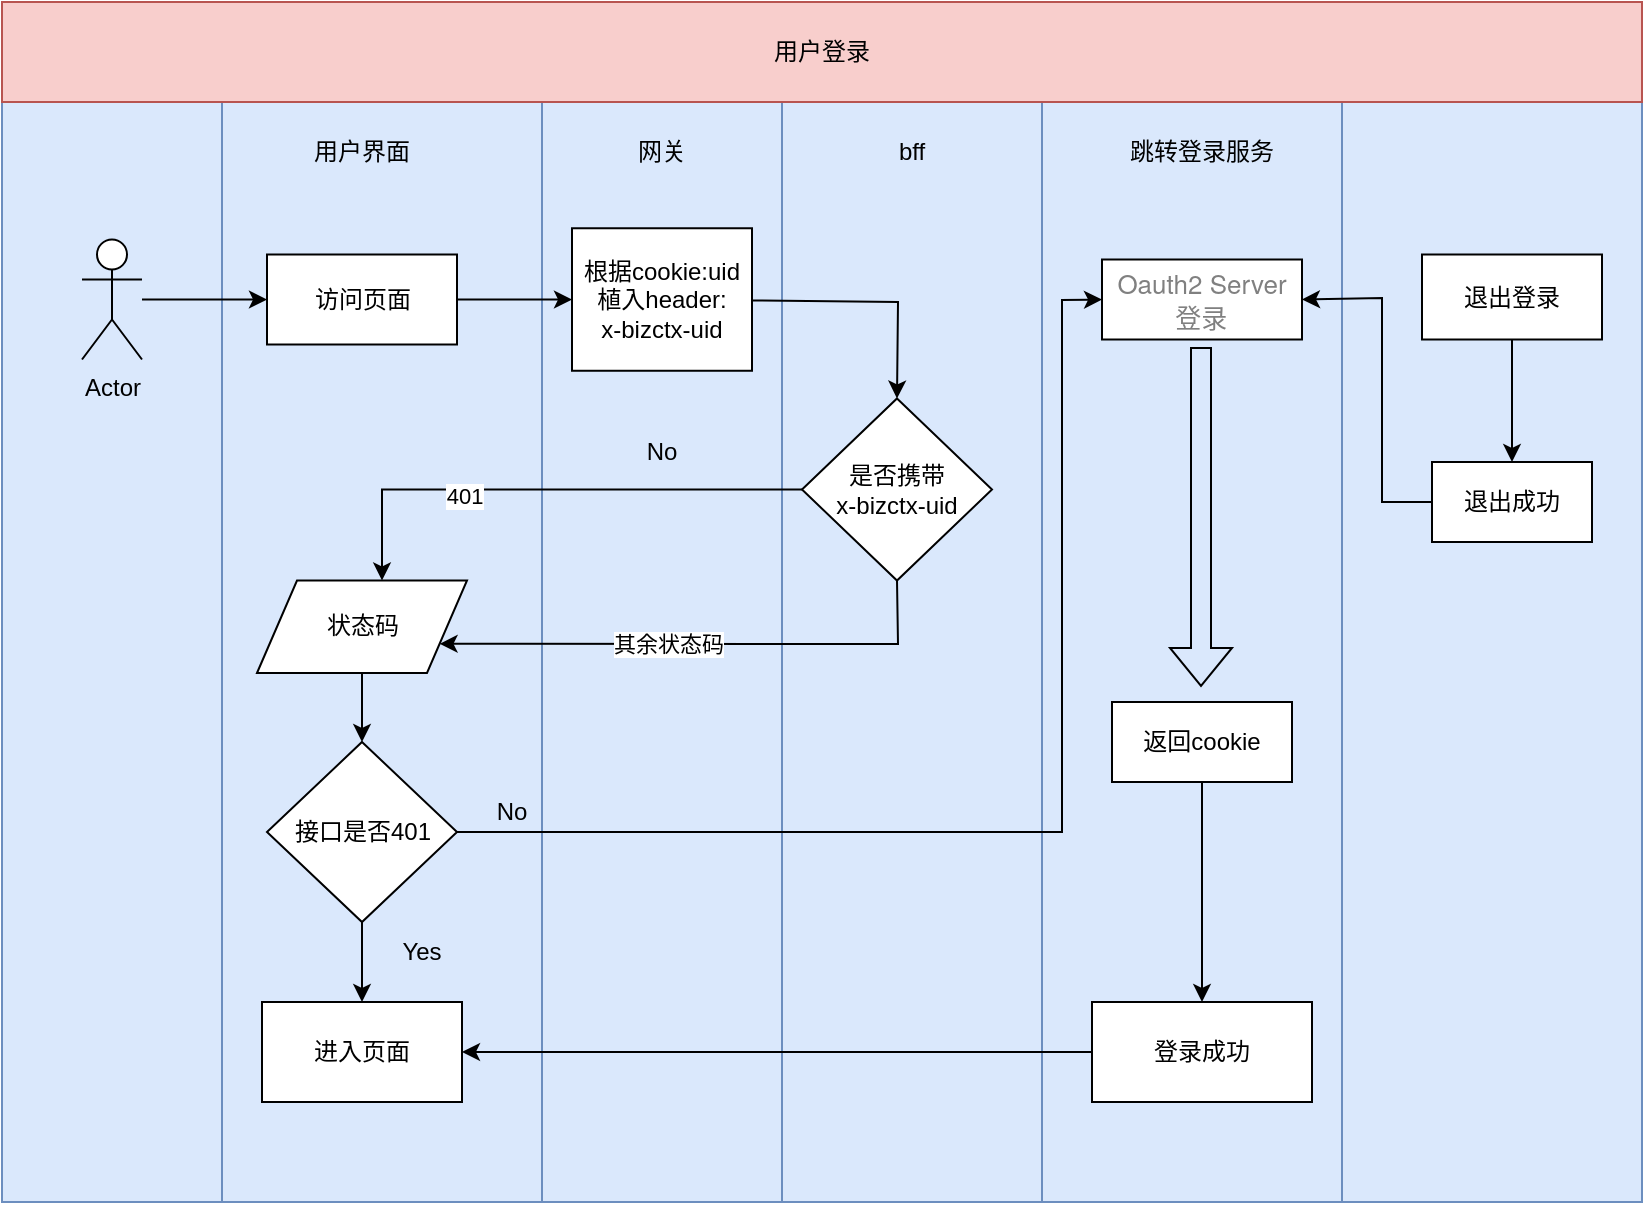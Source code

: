 <mxfile version="24.0.7" type="github">
  <diagram name="第 1 页" id="1xw4h6JcQzdjg8m0EWaM">
    <mxGraphModel dx="2261" dy="786" grid="1" gridSize="10" guides="1" tooltips="1" connect="1" arrows="1" fold="1" page="1" pageScale="1" pageWidth="827" pageHeight="1169" math="0" shadow="0">
      <root>
        <mxCell id="0" />
        <mxCell id="1" parent="0" />
        <mxCell id="O8pSZjD6iEuvCkBW_Rds-24" value="" style="group" vertex="1" connectable="0" parent="1">
          <mxGeometry x="-130" y="60" width="820" height="600" as="geometry" />
        </mxCell>
        <mxCell id="O8pSZjD6iEuvCkBW_Rds-2" value="" style="rounded=0;whiteSpace=wrap;html=1;fillColor=#dae8fc;strokeColor=#6c8ebf;" vertex="1" parent="O8pSZjD6iEuvCkBW_Rds-24">
          <mxGeometry x="110" y="50" width="160" height="550" as="geometry" />
        </mxCell>
        <mxCell id="O8pSZjD6iEuvCkBW_Rds-4" value="" style="rounded=0;whiteSpace=wrap;html=1;fillColor=#dae8fc;strokeColor=#6c8ebf;" vertex="1" parent="O8pSZjD6iEuvCkBW_Rds-24">
          <mxGeometry y="50" width="110" height="550" as="geometry" />
        </mxCell>
        <mxCell id="09iD98AtDfoBVhG44W9s-37" value="" style="rounded=0;whiteSpace=wrap;html=1;fillColor=#dae8fc;strokeColor=#6c8ebf;container=0;" parent="O8pSZjD6iEuvCkBW_Rds-24" vertex="1">
          <mxGeometry x="270" y="50" width="120" height="550" as="geometry" />
        </mxCell>
        <mxCell id="09iD98AtDfoBVhG44W9s-24" value="" style="rounded=0;whiteSpace=wrap;html=1;fillColor=#dae8fc;strokeColor=#6c8ebf;container=0;" parent="O8pSZjD6iEuvCkBW_Rds-24" vertex="1">
          <mxGeometry x="520" y="50" width="150" height="550" as="geometry" />
        </mxCell>
        <mxCell id="09iD98AtDfoBVhG44W9s-23" value="" style="rounded=0;whiteSpace=wrap;html=1;fillColor=#dae8fc;strokeColor=#6c8ebf;container=0;" parent="O8pSZjD6iEuvCkBW_Rds-24" vertex="1">
          <mxGeometry x="390" y="50" width="130" height="550" as="geometry" />
        </mxCell>
        <mxCell id="09iD98AtDfoBVhG44W9s-5" value="" style="edgeStyle=orthogonalEdgeStyle;rounded=0;orthogonalLoop=1;jettySize=auto;html=1;exitX=0;exitY=0.5;exitDx=0;exitDy=0;" parent="O8pSZjD6iEuvCkBW_Rds-24" source="O8pSZjD6iEuvCkBW_Rds-11" target="O8pSZjD6iEuvCkBW_Rds-16" edge="1">
          <mxGeometry relative="1" as="geometry">
            <mxPoint x="180" y="330" as="targetPoint" />
            <Array as="points">
              <mxPoint x="190" y="244" />
            </Array>
          </mxGeometry>
        </mxCell>
        <mxCell id="O8pSZjD6iEuvCkBW_Rds-18" value="401" style="edgeLabel;html=1;align=center;verticalAlign=middle;resizable=0;points=[];" vertex="1" connectable="0" parent="09iD98AtDfoBVhG44W9s-5">
          <mxGeometry x="0.323" y="3" relative="1" as="geometry">
            <mxPoint as="offset" />
          </mxGeometry>
        </mxCell>
        <mxCell id="O8pSZjD6iEuvCkBW_Rds-13" value="" style="edgeStyle=orthogonalEdgeStyle;rounded=0;orthogonalLoop=1;jettySize=auto;html=1;" edge="1" parent="O8pSZjD6iEuvCkBW_Rds-24" source="09iD98AtDfoBVhG44W9s-1" target="O8pSZjD6iEuvCkBW_Rds-9">
          <mxGeometry relative="1" as="geometry" />
        </mxCell>
        <mxCell id="09iD98AtDfoBVhG44W9s-1" value="访问页面" style="rounded=0;whiteSpace=wrap;html=1;container=0;" parent="O8pSZjD6iEuvCkBW_Rds-24" vertex="1">
          <mxGeometry x="132.5" y="126.25" width="95" height="45" as="geometry" />
        </mxCell>
        <mxCell id="09iD98AtDfoBVhG44W9s-13" value="" style="edgeStyle=orthogonalEdgeStyle;rounded=0;orthogonalLoop=1;jettySize=auto;html=1;" parent="O8pSZjD6iEuvCkBW_Rds-24" source="09iD98AtDfoBVhG44W9s-2" target="09iD98AtDfoBVhG44W9s-1" edge="1">
          <mxGeometry relative="1" as="geometry" />
        </mxCell>
        <mxCell id="09iD98AtDfoBVhG44W9s-2" value="Actor" style="shape=umlActor;verticalLabelPosition=bottom;verticalAlign=top;html=1;container=0;" parent="O8pSZjD6iEuvCkBW_Rds-24" vertex="1">
          <mxGeometry x="40" y="118.75" width="30" height="60" as="geometry" />
        </mxCell>
        <mxCell id="09iD98AtDfoBVhG44W9s-8" value="" style="edgeStyle=orthogonalEdgeStyle;rounded=0;orthogonalLoop=1;jettySize=auto;html=1;" parent="O8pSZjD6iEuvCkBW_Rds-24" source="09iD98AtDfoBVhG44W9s-4" target="09iD98AtDfoBVhG44W9s-7" edge="1">
          <mxGeometry relative="1" as="geometry" />
        </mxCell>
        <mxCell id="09iD98AtDfoBVhG44W9s-4" value="接口是否401" style="rhombus;whiteSpace=wrap;html=1;container=0;" parent="O8pSZjD6iEuvCkBW_Rds-24" vertex="1">
          <mxGeometry x="132.5" y="370" width="95" height="90" as="geometry" />
        </mxCell>
        <mxCell id="09iD98AtDfoBVhG44W9s-6" value="&lt;div style=&quot;text-align: start;&quot;&gt;&lt;font face=&quot;Helvetica Neue, Helvetica, PingFang SC, Hiragino Sans GB, Microsoft YaHei, Arial, sans-serif&quot; color=&quot;#808080&quot;&gt;&lt;span style=&quot;font-size: 13px; background-color: rgb(255, 255, 255);&quot;&gt;Oauth2 Server&lt;/span&gt;&lt;/font&gt;&lt;/div&gt;&lt;div style=&quot;text-align: start;&quot;&gt;&lt;font face=&quot;Helvetica Neue, Helvetica, PingFang SC, Hiragino Sans GB, Microsoft YaHei, Arial, sans-serif&quot; color=&quot;#808080&quot;&gt;&lt;span style=&quot;font-size: 13px; background-color: rgb(255, 255, 255);&quot;&gt;&lt;span style=&quot;white-space: pre;&quot;&gt;&#x9;&lt;/span&gt;登录&lt;/span&gt;&lt;/font&gt;&lt;/div&gt;" style="rounded=0;whiteSpace=wrap;html=1;container=0;" parent="O8pSZjD6iEuvCkBW_Rds-24" vertex="1">
          <mxGeometry x="550" y="128.75" width="100" height="40" as="geometry" />
        </mxCell>
        <mxCell id="09iD98AtDfoBVhG44W9s-7" value="进入页面" style="rounded=0;whiteSpace=wrap;html=1;container=0;" parent="O8pSZjD6iEuvCkBW_Rds-24" vertex="1">
          <mxGeometry x="130" y="500" width="100" height="50" as="geometry" />
        </mxCell>
        <mxCell id="09iD98AtDfoBVhG44W9s-11" value="No" style="text;html=1;align=center;verticalAlign=middle;whiteSpace=wrap;rounded=0;container=0;" parent="O8pSZjD6iEuvCkBW_Rds-24" vertex="1">
          <mxGeometry x="300" y="210" width="60" height="30" as="geometry" />
        </mxCell>
        <mxCell id="09iD98AtDfoBVhG44W9s-14" value="返回cookie" style="rounded=0;whiteSpace=wrap;html=1;container=0;" parent="O8pSZjD6iEuvCkBW_Rds-24" vertex="1">
          <mxGeometry x="555" y="350" width="90" height="40" as="geometry" />
        </mxCell>
        <mxCell id="09iD98AtDfoBVhG44W9s-36" value="" style="edgeStyle=orthogonalEdgeStyle;rounded=0;orthogonalLoop=1;jettySize=auto;html=1;" parent="O8pSZjD6iEuvCkBW_Rds-24" source="09iD98AtDfoBVhG44W9s-20" target="09iD98AtDfoBVhG44W9s-7" edge="1">
          <mxGeometry relative="1" as="geometry" />
        </mxCell>
        <mxCell id="09iD98AtDfoBVhG44W9s-20" value="登录成功" style="rounded=0;whiteSpace=wrap;html=1;container=0;" parent="O8pSZjD6iEuvCkBW_Rds-24" vertex="1">
          <mxGeometry x="545" y="500" width="110" height="50" as="geometry" />
        </mxCell>
        <mxCell id="09iD98AtDfoBVhG44W9s-21" value="" style="endArrow=classic;html=1;rounded=0;entryX=0.5;entryY=0;entryDx=0;entryDy=0;exitX=0.5;exitY=1;exitDx=0;exitDy=0;exitPerimeter=0;" parent="O8pSZjD6iEuvCkBW_Rds-24" source="09iD98AtDfoBVhG44W9s-14" target="09iD98AtDfoBVhG44W9s-20" edge="1">
          <mxGeometry width="50" height="50" relative="1" as="geometry">
            <mxPoint x="550" y="370" as="sourcePoint" />
            <mxPoint x="600" y="320" as="targetPoint" />
          </mxGeometry>
        </mxCell>
        <mxCell id="09iD98AtDfoBVhG44W9s-22" value="" style="endArrow=classic;html=1;rounded=0;entryX=0;entryY=0.5;entryDx=0;entryDy=0;exitX=1;exitY=0.5;exitDx=0;exitDy=0;" parent="O8pSZjD6iEuvCkBW_Rds-24" source="09iD98AtDfoBVhG44W9s-4" target="09iD98AtDfoBVhG44W9s-6" edge="1">
          <mxGeometry width="50" height="50" relative="1" as="geometry">
            <mxPoint x="230" y="415" as="sourcePoint" />
            <mxPoint x="302.5" y="147.5" as="targetPoint" />
            <Array as="points">
              <mxPoint x="530" y="415" />
              <mxPoint x="530" y="149" />
            </Array>
          </mxGeometry>
        </mxCell>
        <mxCell id="09iD98AtDfoBVhG44W9s-27" value="" style="shape=flexArrow;endArrow=classic;html=1;rounded=0;" parent="O8pSZjD6iEuvCkBW_Rds-24" edge="1">
          <mxGeometry width="50" height="50" relative="1" as="geometry">
            <mxPoint x="599.5" y="172.5" as="sourcePoint" />
            <mxPoint x="599.5" y="342.5" as="targetPoint" />
          </mxGeometry>
        </mxCell>
        <mxCell id="09iD98AtDfoBVhG44W9s-28" value="" style="rounded=0;whiteSpace=wrap;html=1;fillColor=#dae8fc;strokeColor=#6c8ebf;container=0;" parent="O8pSZjD6iEuvCkBW_Rds-24" vertex="1">
          <mxGeometry x="670" y="50" width="150" height="550" as="geometry" />
        </mxCell>
        <mxCell id="09iD98AtDfoBVhG44W9s-33" value="" style="edgeStyle=orthogonalEdgeStyle;rounded=0;orthogonalLoop=1;jettySize=auto;html=1;" parent="O8pSZjD6iEuvCkBW_Rds-24" source="09iD98AtDfoBVhG44W9s-29" target="09iD98AtDfoBVhG44W9s-32" edge="1">
          <mxGeometry relative="1" as="geometry" />
        </mxCell>
        <mxCell id="09iD98AtDfoBVhG44W9s-29" value="退出登录" style="rounded=0;whiteSpace=wrap;html=1;container=0;" parent="O8pSZjD6iEuvCkBW_Rds-24" vertex="1">
          <mxGeometry x="710" y="126.25" width="90" height="42.5" as="geometry" />
        </mxCell>
        <mxCell id="09iD98AtDfoBVhG44W9s-30" value="跳转登录服务" style="text;html=1;align=center;verticalAlign=middle;whiteSpace=wrap;rounded=0;container=0;" parent="O8pSZjD6iEuvCkBW_Rds-24" vertex="1">
          <mxGeometry x="560" y="60" width="80" height="30" as="geometry" />
        </mxCell>
        <mxCell id="09iD98AtDfoBVhG44W9s-32" value="退出成功" style="rounded=0;whiteSpace=wrap;html=1;container=0;" parent="O8pSZjD6iEuvCkBW_Rds-24" vertex="1">
          <mxGeometry x="715" y="230" width="80" height="40" as="geometry" />
        </mxCell>
        <mxCell id="09iD98AtDfoBVhG44W9s-34" value="" style="endArrow=classic;html=1;rounded=0;exitX=0;exitY=0.5;exitDx=0;exitDy=0;entryX=1;entryY=0.5;entryDx=0;entryDy=0;" parent="O8pSZjD6iEuvCkBW_Rds-24" source="09iD98AtDfoBVhG44W9s-32" target="09iD98AtDfoBVhG44W9s-6" edge="1">
          <mxGeometry width="50" height="50" relative="1" as="geometry">
            <mxPoint x="550" y="440" as="sourcePoint" />
            <mxPoint x="600" y="390" as="targetPoint" />
            <Array as="points">
              <mxPoint x="690" y="250" />
              <mxPoint x="690" y="148" />
            </Array>
          </mxGeometry>
        </mxCell>
        <mxCell id="09iD98AtDfoBVhG44W9s-38" value="用户登录" style="rounded=0;whiteSpace=wrap;html=1;fillColor=#f8cecc;strokeColor=#b85450;container=0;" parent="O8pSZjD6iEuvCkBW_Rds-24" vertex="1">
          <mxGeometry width="820" height="50" as="geometry" />
        </mxCell>
        <mxCell id="O8pSZjD6iEuvCkBW_Rds-6" value="用户界面" style="text;html=1;align=center;verticalAlign=middle;whiteSpace=wrap;rounded=0;container=0;" vertex="1" parent="O8pSZjD6iEuvCkBW_Rds-24">
          <mxGeometry x="140" y="60" width="80" height="30" as="geometry" />
        </mxCell>
        <mxCell id="O8pSZjD6iEuvCkBW_Rds-7" value="网关" style="text;html=1;align=center;verticalAlign=middle;whiteSpace=wrap;rounded=0;container=0;" vertex="1" parent="O8pSZjD6iEuvCkBW_Rds-24">
          <mxGeometry x="290" y="60" width="80" height="30" as="geometry" />
        </mxCell>
        <mxCell id="O8pSZjD6iEuvCkBW_Rds-8" value="bff" style="text;html=1;align=center;verticalAlign=middle;whiteSpace=wrap;rounded=0;container=0;" vertex="1" parent="O8pSZjD6iEuvCkBW_Rds-24">
          <mxGeometry x="415" y="60" width="80" height="30" as="geometry" />
        </mxCell>
        <mxCell id="O8pSZjD6iEuvCkBW_Rds-9" value="根据cookie:uid&lt;div&gt;植入header:&lt;div&gt;x-bizctx-uid&lt;/div&gt;&lt;/div&gt;" style="rounded=0;whiteSpace=wrap;html=1;" vertex="1" parent="O8pSZjD6iEuvCkBW_Rds-24">
          <mxGeometry x="285" y="113.13" width="90" height="71.25" as="geometry" />
        </mxCell>
        <mxCell id="O8pSZjD6iEuvCkBW_Rds-11" value="是否携带&lt;div&gt;x-bizctx-uid&lt;/div&gt;" style="rhombus;whiteSpace=wrap;html=1;" vertex="1" parent="O8pSZjD6iEuvCkBW_Rds-24">
          <mxGeometry x="400" y="198.25" width="95" height="91" as="geometry" />
        </mxCell>
        <mxCell id="O8pSZjD6iEuvCkBW_Rds-14" value="" style="endArrow=classic;html=1;rounded=0;entryX=0.5;entryY=0;entryDx=0;entryDy=0;" edge="1" parent="O8pSZjD6iEuvCkBW_Rds-24" source="O8pSZjD6iEuvCkBW_Rds-9" target="O8pSZjD6iEuvCkBW_Rds-11">
          <mxGeometry width="50" height="50" relative="1" as="geometry">
            <mxPoint x="520" y="240" as="sourcePoint" />
            <mxPoint x="570" y="190" as="targetPoint" />
            <Array as="points">
              <mxPoint x="448" y="150" />
            </Array>
          </mxGeometry>
        </mxCell>
        <mxCell id="O8pSZjD6iEuvCkBW_Rds-17" value="" style="edgeStyle=orthogonalEdgeStyle;rounded=0;orthogonalLoop=1;jettySize=auto;html=1;" edge="1" parent="O8pSZjD6iEuvCkBW_Rds-24" source="O8pSZjD6iEuvCkBW_Rds-16" target="09iD98AtDfoBVhG44W9s-4">
          <mxGeometry relative="1" as="geometry" />
        </mxCell>
        <mxCell id="O8pSZjD6iEuvCkBW_Rds-16" value="状态码" style="shape=parallelogram;perimeter=parallelogramPerimeter;whiteSpace=wrap;html=1;fixedSize=1;" vertex="1" parent="O8pSZjD6iEuvCkBW_Rds-24">
          <mxGeometry x="127.5" y="289.25" width="105" height="46.25" as="geometry" />
        </mxCell>
        <mxCell id="O8pSZjD6iEuvCkBW_Rds-19" value="" style="endArrow=classic;html=1;rounded=0;exitX=0.5;exitY=1;exitDx=0;exitDy=0;entryX=1;entryY=0.75;entryDx=0;entryDy=0;" edge="1" parent="O8pSZjD6iEuvCkBW_Rds-24" source="O8pSZjD6iEuvCkBW_Rds-11" target="O8pSZjD6iEuvCkBW_Rds-16">
          <mxGeometry width="50" height="50" relative="1" as="geometry">
            <mxPoint x="520" y="370" as="sourcePoint" />
            <mxPoint x="570" y="320" as="targetPoint" />
            <Array as="points">
              <mxPoint x="448" y="321" />
            </Array>
          </mxGeometry>
        </mxCell>
        <mxCell id="O8pSZjD6iEuvCkBW_Rds-20" value="其余状态码" style="edgeLabel;html=1;align=center;verticalAlign=middle;resizable=0;points=[];" vertex="1" connectable="0" parent="O8pSZjD6iEuvCkBW_Rds-19">
          <mxGeometry x="0.125" relative="1" as="geometry">
            <mxPoint as="offset" />
          </mxGeometry>
        </mxCell>
        <mxCell id="O8pSZjD6iEuvCkBW_Rds-21" value="Yes" style="text;html=1;align=center;verticalAlign=middle;whiteSpace=wrap;rounded=0;" vertex="1" parent="O8pSZjD6iEuvCkBW_Rds-24">
          <mxGeometry x="180" y="460" width="60" height="30" as="geometry" />
        </mxCell>
        <mxCell id="O8pSZjD6iEuvCkBW_Rds-22" value="No" style="text;html=1;align=center;verticalAlign=middle;whiteSpace=wrap;rounded=0;" vertex="1" parent="O8pSZjD6iEuvCkBW_Rds-24">
          <mxGeometry x="225" y="390" width="60" height="30" as="geometry" />
        </mxCell>
      </root>
    </mxGraphModel>
  </diagram>
</mxfile>
